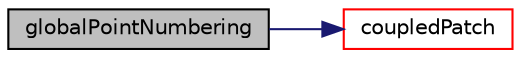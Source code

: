 digraph "globalPointNumbering"
{
  bgcolor="transparent";
  edge [fontname="Helvetica",fontsize="10",labelfontname="Helvetica",labelfontsize="10"];
  node [fontname="Helvetica",fontsize="10",shape=record];
  rankdir="LR";
  Node2411 [label="globalPointNumbering",height=0.2,width=0.4,color="black", fillcolor="grey75", style="filled", fontcolor="black"];
  Node2411 -> Node2412 [color="midnightblue",fontsize="10",style="solid",fontname="Helvetica"];
  Node2412 [label="coupledPatch",height=0.2,width=0.4,color="red",URL="$a28485.html#adbf1d40edb1a4d9d7175cc03028a82e7",tooltip="Return patch of all coupled faces. "];
}
